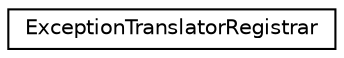 digraph "Graphical Class Hierarchy"
{
  edge [fontname="Helvetica",fontsize="10",labelfontname="Helvetica",labelfontsize="10"];
  node [fontname="Helvetica",fontsize="10",shape=record];
  rankdir="LR";
  Node1 [label="ExceptionTranslatorRegistrar",height=0.2,width=0.4,color="black", fillcolor="white", style="filled",URL="$classCatch_1_1ExceptionTranslatorRegistrar.html"];
}
